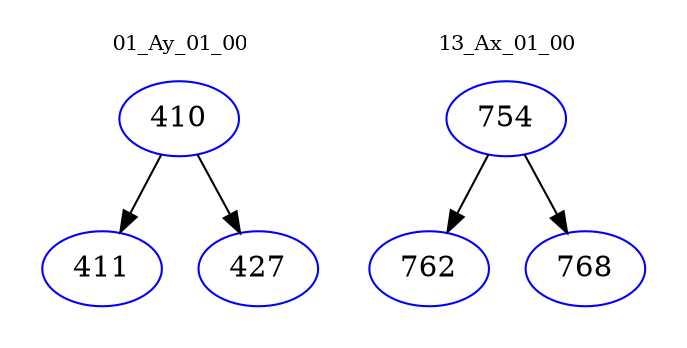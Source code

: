 digraph{
subgraph cluster_0 {
color = white
label = "01_Ay_01_00";
fontsize=10;
T0_410 [label="410", color="blue"]
T0_410 -> T0_411 [color="black"]
T0_411 [label="411", color="blue"]
T0_410 -> T0_427 [color="black"]
T0_427 [label="427", color="blue"]
}
subgraph cluster_1 {
color = white
label = "13_Ax_01_00";
fontsize=10;
T1_754 [label="754", color="blue"]
T1_754 -> T1_762 [color="black"]
T1_762 [label="762", color="blue"]
T1_754 -> T1_768 [color="black"]
T1_768 [label="768", color="blue"]
}
}

